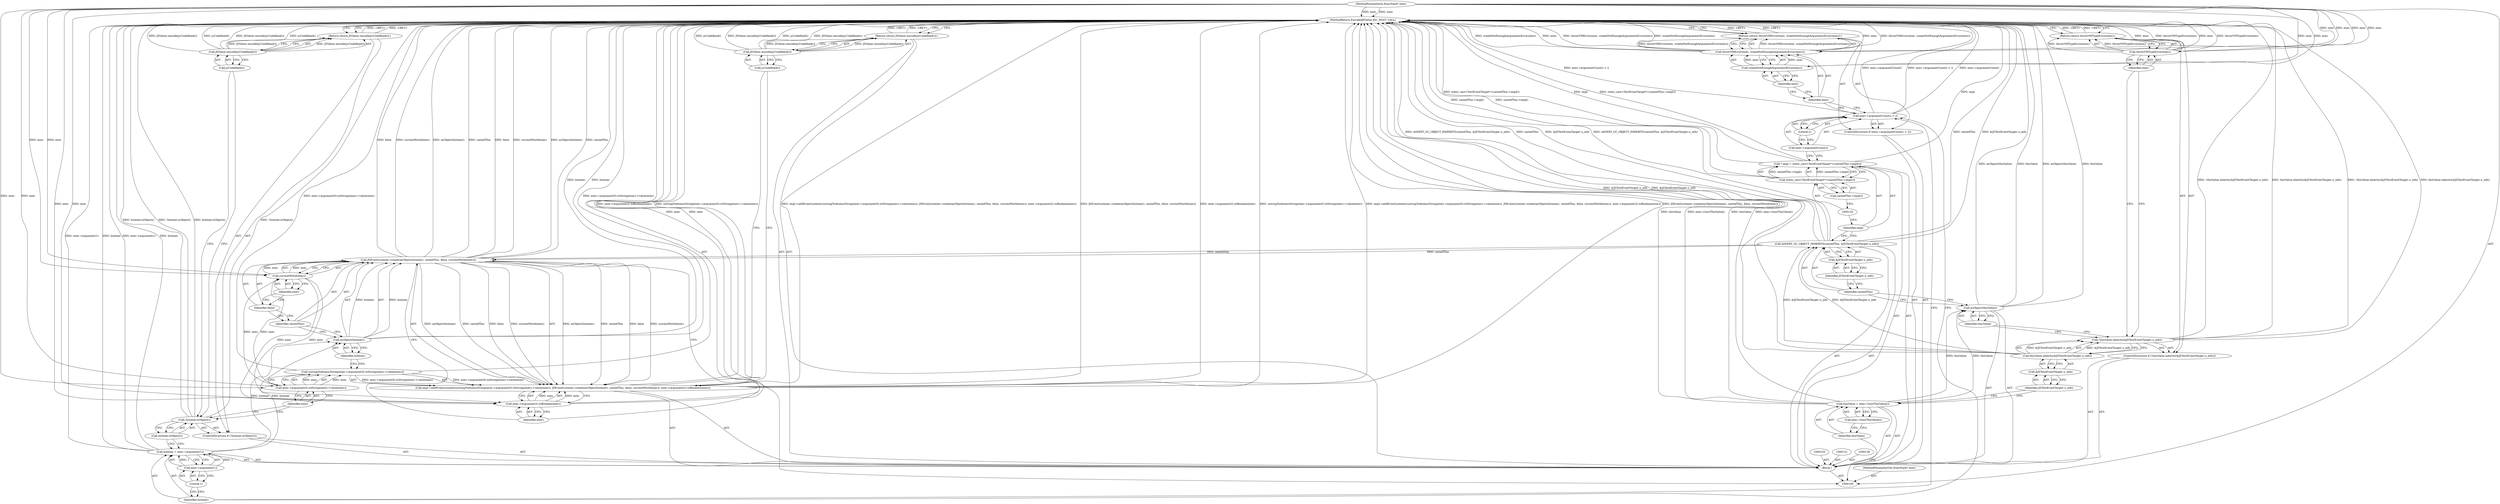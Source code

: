 digraph "0_Chrome_b944f670bb7a8a919daac497a4ea0536c954c201_12" {
"1000163" [label="(MethodReturn,EncodedJSValue JSC_HOST_CALL)"];
"1000101" [label="(MethodParameterIn,ExecState* exec)"];
"1000273" [label="(MethodParameterOut,ExecState* exec)"];
"1000132" [label="(Call,throwVMError(exec, createNotEnoughArgumentsError(exec)))"];
"1000133" [label="(Identifier,exec)"];
"1000134" [label="(Call,createNotEnoughArgumentsError(exec))"];
"1000135" [label="(Identifier,exec)"];
"1000131" [label="(Return,return throwVMError(exec, createNotEnoughArgumentsError(exec));)"];
"1000137" [label="(Call,listener = exec->argument(1))"];
"1000138" [label="(Identifier,listener)"];
"1000139" [label="(Call,exec->argument(1))"];
"1000140" [label="(Literal,1)"];
"1000143" [label="(Call,listener.isObject())"];
"1000141" [label="(ControlStructure,if (!listener.isObject()))"];
"1000142" [label="(Call,!listener.isObject())"];
"1000145" [label="(Call,JSValue::encode(jsUndefined()))"];
"1000146" [label="(Call,jsUndefined())"];
"1000144" [label="(Return,return JSValue::encode(jsUndefined());)"];
"1000152" [label="(Call,asObject(listener))"];
"1000153" [label="(Identifier,listener)"];
"1000154" [label="(Identifier,castedThis)"];
"1000155" [label="(Identifier,false)"];
"1000156" [label="(Call,currentWorld(exec))"];
"1000157" [label="(Identifier,exec)"];
"1000158" [label="(Call,exec->argument(2).toBoolean(exec))"];
"1000159" [label="(Identifier,exec)"];
"1000148" [label="(Call,ustringToAtomicString(exec->argument(0).toString(exec)->value(exec)))"];
"1000147" [label="(Call,impl->addEventListener(ustringToAtomicString(exec->argument(0).toString(exec)->value(exec)), JSEventListener::create(asObject(listener), castedThis, false, currentWorld(exec)), exec->argument(2).toBoolean(exec)))"];
"1000149" [label="(Call,exec->argument(0).toString(exec)->value(exec))"];
"1000150" [label="(Identifier,exec)"];
"1000151" [label="(Call,JSEventListener::create(asObject(listener), castedThis, false, currentWorld(exec)))"];
"1000161" [label="(Call,JSValue::encode(jsUndefined()))"];
"1000162" [label="(Call,jsUndefined())"];
"1000160" [label="(Return,return JSValue::encode(jsUndefined());)"];
"1000102" [label="(Block,)"];
"1000104" [label="(Call,thisValue = exec->hostThisValue())"];
"1000105" [label="(Identifier,thisValue)"];
"1000106" [label="(Call,exec->hostThisValue())"];
"1000110" [label="(Call,&JSTestEventTarget::s_info)"];
"1000111" [label="(Identifier,JSTestEventTarget::s_info)"];
"1000107" [label="(ControlStructure,if (!thisValue.inherits(&JSTestEventTarget::s_info)))"];
"1000108" [label="(Call,!thisValue.inherits(&JSTestEventTarget::s_info))"];
"1000109" [label="(Call,thisValue.inherits(&JSTestEventTarget::s_info))"];
"1000113" [label="(Call,throwVMTypeError(exec))"];
"1000114" [label="(Identifier,exec)"];
"1000112" [label="(Return,return throwVMTypeError(exec);)"];
"1000115" [label="(Call,asObject(thisValue))"];
"1000116" [label="(Identifier,thisValue)"];
"1000118" [label="(Identifier,castedThis)"];
"1000119" [label="(Call,&JSTestEventTarget::s_info)"];
"1000120" [label="(Identifier,JSTestEventTarget::s_info)"];
"1000117" [label="(Call,ASSERT_GC_OBJECT_INHERITS(castedThis, &JSTestEventTarget::s_info))"];
"1000122" [label="(Call,* impl = static_cast<TestEventTarget*>(castedThis->impl()))"];
"1000123" [label="(Identifier,impl)"];
"1000124" [label="(Call,static_cast<TestEventTarget*>(castedThis->impl()))"];
"1000126" [label="(Call,castedThis->impl())"];
"1000130" [label="(Literal,2)"];
"1000127" [label="(ControlStructure,if (exec->argumentCount() < 2))"];
"1000128" [label="(Call,exec->argumentCount() < 2)"];
"1000129" [label="(Call,exec->argumentCount())"];
"1000163" -> "1000100"  [label="AST: "];
"1000163" -> "1000112"  [label="CFG: "];
"1000163" -> "1000131"  [label="CFG: "];
"1000163" -> "1000144"  [label="CFG: "];
"1000163" -> "1000160"  [label="CFG: "];
"1000144" -> "1000163"  [label="DDG: <RET>"];
"1000131" -> "1000163"  [label="DDG: <RET>"];
"1000112" -> "1000163"  [label="DDG: <RET>"];
"1000124" -> "1000163"  [label="DDG: castedThis->impl()"];
"1000142" -> "1000163"  [label="DDG: !listener.isObject()"];
"1000142" -> "1000163"  [label="DDG: listener.isObject()"];
"1000108" -> "1000163"  [label="DDG: !thisValue.inherits(&JSTestEventTarget::s_info)"];
"1000108" -> "1000163"  [label="DDG: thisValue.inherits(&JSTestEventTarget::s_info)"];
"1000147" -> "1000163"  [label="DDG: JSEventListener::create(asObject(listener), castedThis, false, currentWorld(exec))"];
"1000147" -> "1000163"  [label="DDG: exec->argument(2).toBoolean(exec)"];
"1000147" -> "1000163"  [label="DDG: ustringToAtomicString(exec->argument(0).toString(exec)->value(exec))"];
"1000147" -> "1000163"  [label="DDG: impl->addEventListener(ustringToAtomicString(exec->argument(0).toString(exec)->value(exec)), JSEventListener::create(asObject(listener), castedThis, false, currentWorld(exec)), exec->argument(2).toBoolean(exec))"];
"1000104" -> "1000163"  [label="DDG: thisValue"];
"1000104" -> "1000163"  [label="DDG: exec->hostThisValue()"];
"1000113" -> "1000163"  [label="DDG: exec"];
"1000113" -> "1000163"  [label="DDG: throwVMTypeError(exec)"];
"1000151" -> "1000163"  [label="DDG: asObject(listener)"];
"1000151" -> "1000163"  [label="DDG: castedThis"];
"1000151" -> "1000163"  [label="DDG: false"];
"1000151" -> "1000163"  [label="DDG: currentWorld(exec)"];
"1000115" -> "1000163"  [label="DDG: asObject(thisValue)"];
"1000115" -> "1000163"  [label="DDG: thisValue"];
"1000152" -> "1000163"  [label="DDG: listener"];
"1000117" -> "1000163"  [label="DDG: castedThis"];
"1000117" -> "1000163"  [label="DDG: &JSTestEventTarget::s_info"];
"1000117" -> "1000163"  [label="DDG: ASSERT_GC_OBJECT_INHERITS(castedThis, &JSTestEventTarget::s_info)"];
"1000132" -> "1000163"  [label="DDG: exec"];
"1000132" -> "1000163"  [label="DDG: throwVMError(exec, createNotEnoughArgumentsError(exec))"];
"1000132" -> "1000163"  [label="DDG: createNotEnoughArgumentsError(exec)"];
"1000122" -> "1000163"  [label="DDG: static_cast<TestEventTarget*>(castedThis->impl())"];
"1000122" -> "1000163"  [label="DDG: impl"];
"1000158" -> "1000163"  [label="DDG: exec"];
"1000137" -> "1000163"  [label="DDG: exec->argument(1)"];
"1000137" -> "1000163"  [label="DDG: listener"];
"1000128" -> "1000163"  [label="DDG: exec->argumentCount()"];
"1000128" -> "1000163"  [label="DDG: exec->argumentCount() < 2"];
"1000148" -> "1000163"  [label="DDG: exec->argument(0).toString(exec)->value(exec)"];
"1000101" -> "1000163"  [label="DDG: exec"];
"1000109" -> "1000163"  [label="DDG: &JSTestEventTarget::s_info"];
"1000145" -> "1000163"  [label="DDG: JSValue::encode(jsUndefined())"];
"1000145" -> "1000163"  [label="DDG: jsUndefined()"];
"1000161" -> "1000163"  [label="DDG: jsUndefined()"];
"1000161" -> "1000163"  [label="DDG: JSValue::encode(jsUndefined())"];
"1000160" -> "1000163"  [label="DDG: <RET>"];
"1000101" -> "1000100"  [label="AST: "];
"1000101" -> "1000163"  [label="DDG: exec"];
"1000101" -> "1000113"  [label="DDG: exec"];
"1000101" -> "1000132"  [label="DDG: exec"];
"1000101" -> "1000134"  [label="DDG: exec"];
"1000101" -> "1000149"  [label="DDG: exec"];
"1000101" -> "1000156"  [label="DDG: exec"];
"1000101" -> "1000158"  [label="DDG: exec"];
"1000273" -> "1000100"  [label="AST: "];
"1000132" -> "1000131"  [label="AST: "];
"1000132" -> "1000134"  [label="CFG: "];
"1000133" -> "1000132"  [label="AST: "];
"1000134" -> "1000132"  [label="AST: "];
"1000131" -> "1000132"  [label="CFG: "];
"1000132" -> "1000163"  [label="DDG: exec"];
"1000132" -> "1000163"  [label="DDG: throwVMError(exec, createNotEnoughArgumentsError(exec))"];
"1000132" -> "1000163"  [label="DDG: createNotEnoughArgumentsError(exec)"];
"1000132" -> "1000131"  [label="DDG: throwVMError(exec, createNotEnoughArgumentsError(exec))"];
"1000134" -> "1000132"  [label="DDG: exec"];
"1000101" -> "1000132"  [label="DDG: exec"];
"1000133" -> "1000132"  [label="AST: "];
"1000133" -> "1000128"  [label="CFG: "];
"1000135" -> "1000133"  [label="CFG: "];
"1000134" -> "1000132"  [label="AST: "];
"1000134" -> "1000135"  [label="CFG: "];
"1000135" -> "1000134"  [label="AST: "];
"1000132" -> "1000134"  [label="CFG: "];
"1000134" -> "1000132"  [label="DDG: exec"];
"1000101" -> "1000134"  [label="DDG: exec"];
"1000135" -> "1000134"  [label="AST: "];
"1000135" -> "1000133"  [label="CFG: "];
"1000134" -> "1000135"  [label="CFG: "];
"1000131" -> "1000127"  [label="AST: "];
"1000131" -> "1000132"  [label="CFG: "];
"1000132" -> "1000131"  [label="AST: "];
"1000163" -> "1000131"  [label="CFG: "];
"1000131" -> "1000163"  [label="DDG: <RET>"];
"1000132" -> "1000131"  [label="DDG: throwVMError(exec, createNotEnoughArgumentsError(exec))"];
"1000137" -> "1000102"  [label="AST: "];
"1000137" -> "1000139"  [label="CFG: "];
"1000138" -> "1000137"  [label="AST: "];
"1000139" -> "1000137"  [label="AST: "];
"1000143" -> "1000137"  [label="CFG: "];
"1000137" -> "1000163"  [label="DDG: exec->argument(1)"];
"1000137" -> "1000163"  [label="DDG: listener"];
"1000139" -> "1000137"  [label="DDG: 1"];
"1000137" -> "1000152"  [label="DDG: listener"];
"1000138" -> "1000137"  [label="AST: "];
"1000138" -> "1000128"  [label="CFG: "];
"1000140" -> "1000138"  [label="CFG: "];
"1000139" -> "1000137"  [label="AST: "];
"1000139" -> "1000140"  [label="CFG: "];
"1000140" -> "1000139"  [label="AST: "];
"1000137" -> "1000139"  [label="CFG: "];
"1000139" -> "1000137"  [label="DDG: 1"];
"1000140" -> "1000139"  [label="AST: "];
"1000140" -> "1000138"  [label="CFG: "];
"1000139" -> "1000140"  [label="CFG: "];
"1000143" -> "1000142"  [label="AST: "];
"1000143" -> "1000137"  [label="CFG: "];
"1000142" -> "1000143"  [label="CFG: "];
"1000141" -> "1000102"  [label="AST: "];
"1000142" -> "1000141"  [label="AST: "];
"1000144" -> "1000141"  [label="AST: "];
"1000142" -> "1000141"  [label="AST: "];
"1000142" -> "1000143"  [label="CFG: "];
"1000143" -> "1000142"  [label="AST: "];
"1000146" -> "1000142"  [label="CFG: "];
"1000150" -> "1000142"  [label="CFG: "];
"1000142" -> "1000163"  [label="DDG: !listener.isObject()"];
"1000142" -> "1000163"  [label="DDG: listener.isObject()"];
"1000145" -> "1000144"  [label="AST: "];
"1000145" -> "1000146"  [label="CFG: "];
"1000146" -> "1000145"  [label="AST: "];
"1000144" -> "1000145"  [label="CFG: "];
"1000145" -> "1000163"  [label="DDG: JSValue::encode(jsUndefined())"];
"1000145" -> "1000163"  [label="DDG: jsUndefined()"];
"1000145" -> "1000144"  [label="DDG: JSValue::encode(jsUndefined())"];
"1000146" -> "1000145"  [label="AST: "];
"1000146" -> "1000142"  [label="CFG: "];
"1000145" -> "1000146"  [label="CFG: "];
"1000144" -> "1000141"  [label="AST: "];
"1000144" -> "1000145"  [label="CFG: "];
"1000145" -> "1000144"  [label="AST: "];
"1000163" -> "1000144"  [label="CFG: "];
"1000144" -> "1000163"  [label="DDG: <RET>"];
"1000145" -> "1000144"  [label="DDG: JSValue::encode(jsUndefined())"];
"1000152" -> "1000151"  [label="AST: "];
"1000152" -> "1000153"  [label="CFG: "];
"1000153" -> "1000152"  [label="AST: "];
"1000154" -> "1000152"  [label="CFG: "];
"1000152" -> "1000163"  [label="DDG: listener"];
"1000152" -> "1000151"  [label="DDG: listener"];
"1000137" -> "1000152"  [label="DDG: listener"];
"1000153" -> "1000152"  [label="AST: "];
"1000153" -> "1000148"  [label="CFG: "];
"1000152" -> "1000153"  [label="CFG: "];
"1000154" -> "1000151"  [label="AST: "];
"1000154" -> "1000152"  [label="CFG: "];
"1000155" -> "1000154"  [label="CFG: "];
"1000155" -> "1000151"  [label="AST: "];
"1000155" -> "1000154"  [label="CFG: "];
"1000157" -> "1000155"  [label="CFG: "];
"1000156" -> "1000151"  [label="AST: "];
"1000156" -> "1000157"  [label="CFG: "];
"1000157" -> "1000156"  [label="AST: "];
"1000151" -> "1000156"  [label="CFG: "];
"1000156" -> "1000151"  [label="DDG: exec"];
"1000149" -> "1000156"  [label="DDG: exec"];
"1000101" -> "1000156"  [label="DDG: exec"];
"1000156" -> "1000158"  [label="DDG: exec"];
"1000157" -> "1000156"  [label="AST: "];
"1000157" -> "1000155"  [label="CFG: "];
"1000156" -> "1000157"  [label="CFG: "];
"1000158" -> "1000147"  [label="AST: "];
"1000158" -> "1000159"  [label="CFG: "];
"1000159" -> "1000158"  [label="AST: "];
"1000147" -> "1000158"  [label="CFG: "];
"1000158" -> "1000163"  [label="DDG: exec"];
"1000158" -> "1000147"  [label="DDG: exec"];
"1000156" -> "1000158"  [label="DDG: exec"];
"1000101" -> "1000158"  [label="DDG: exec"];
"1000159" -> "1000158"  [label="AST: "];
"1000159" -> "1000151"  [label="CFG: "];
"1000158" -> "1000159"  [label="CFG: "];
"1000148" -> "1000147"  [label="AST: "];
"1000148" -> "1000149"  [label="CFG: "];
"1000149" -> "1000148"  [label="AST: "];
"1000153" -> "1000148"  [label="CFG: "];
"1000148" -> "1000163"  [label="DDG: exec->argument(0).toString(exec)->value(exec)"];
"1000148" -> "1000147"  [label="DDG: exec->argument(0).toString(exec)->value(exec)"];
"1000149" -> "1000148"  [label="DDG: exec"];
"1000147" -> "1000102"  [label="AST: "];
"1000147" -> "1000158"  [label="CFG: "];
"1000148" -> "1000147"  [label="AST: "];
"1000151" -> "1000147"  [label="AST: "];
"1000158" -> "1000147"  [label="AST: "];
"1000162" -> "1000147"  [label="CFG: "];
"1000147" -> "1000163"  [label="DDG: JSEventListener::create(asObject(listener), castedThis, false, currentWorld(exec))"];
"1000147" -> "1000163"  [label="DDG: exec->argument(2).toBoolean(exec)"];
"1000147" -> "1000163"  [label="DDG: ustringToAtomicString(exec->argument(0).toString(exec)->value(exec))"];
"1000147" -> "1000163"  [label="DDG: impl->addEventListener(ustringToAtomicString(exec->argument(0).toString(exec)->value(exec)), JSEventListener::create(asObject(listener), castedThis, false, currentWorld(exec)), exec->argument(2).toBoolean(exec))"];
"1000148" -> "1000147"  [label="DDG: exec->argument(0).toString(exec)->value(exec)"];
"1000151" -> "1000147"  [label="DDG: asObject(listener)"];
"1000151" -> "1000147"  [label="DDG: castedThis"];
"1000151" -> "1000147"  [label="DDG: false"];
"1000151" -> "1000147"  [label="DDG: currentWorld(exec)"];
"1000158" -> "1000147"  [label="DDG: exec"];
"1000149" -> "1000148"  [label="AST: "];
"1000149" -> "1000150"  [label="CFG: "];
"1000150" -> "1000149"  [label="AST: "];
"1000148" -> "1000149"  [label="CFG: "];
"1000149" -> "1000148"  [label="DDG: exec"];
"1000101" -> "1000149"  [label="DDG: exec"];
"1000149" -> "1000156"  [label="DDG: exec"];
"1000150" -> "1000149"  [label="AST: "];
"1000150" -> "1000142"  [label="CFG: "];
"1000149" -> "1000150"  [label="CFG: "];
"1000151" -> "1000147"  [label="AST: "];
"1000151" -> "1000156"  [label="CFG: "];
"1000152" -> "1000151"  [label="AST: "];
"1000154" -> "1000151"  [label="AST: "];
"1000155" -> "1000151"  [label="AST: "];
"1000156" -> "1000151"  [label="AST: "];
"1000159" -> "1000151"  [label="CFG: "];
"1000151" -> "1000163"  [label="DDG: asObject(listener)"];
"1000151" -> "1000163"  [label="DDG: castedThis"];
"1000151" -> "1000163"  [label="DDG: false"];
"1000151" -> "1000163"  [label="DDG: currentWorld(exec)"];
"1000151" -> "1000147"  [label="DDG: asObject(listener)"];
"1000151" -> "1000147"  [label="DDG: castedThis"];
"1000151" -> "1000147"  [label="DDG: false"];
"1000151" -> "1000147"  [label="DDG: currentWorld(exec)"];
"1000152" -> "1000151"  [label="DDG: listener"];
"1000117" -> "1000151"  [label="DDG: castedThis"];
"1000156" -> "1000151"  [label="DDG: exec"];
"1000161" -> "1000160"  [label="AST: "];
"1000161" -> "1000162"  [label="CFG: "];
"1000162" -> "1000161"  [label="AST: "];
"1000160" -> "1000161"  [label="CFG: "];
"1000161" -> "1000163"  [label="DDG: jsUndefined()"];
"1000161" -> "1000163"  [label="DDG: JSValue::encode(jsUndefined())"];
"1000161" -> "1000160"  [label="DDG: JSValue::encode(jsUndefined())"];
"1000162" -> "1000161"  [label="AST: "];
"1000162" -> "1000147"  [label="CFG: "];
"1000161" -> "1000162"  [label="CFG: "];
"1000160" -> "1000102"  [label="AST: "];
"1000160" -> "1000161"  [label="CFG: "];
"1000161" -> "1000160"  [label="AST: "];
"1000163" -> "1000160"  [label="CFG: "];
"1000160" -> "1000163"  [label="DDG: <RET>"];
"1000161" -> "1000160"  [label="DDG: JSValue::encode(jsUndefined())"];
"1000102" -> "1000100"  [label="AST: "];
"1000103" -> "1000102"  [label="AST: "];
"1000104" -> "1000102"  [label="AST: "];
"1000107" -> "1000102"  [label="AST: "];
"1000115" -> "1000102"  [label="AST: "];
"1000117" -> "1000102"  [label="AST: "];
"1000121" -> "1000102"  [label="AST: "];
"1000122" -> "1000102"  [label="AST: "];
"1000127" -> "1000102"  [label="AST: "];
"1000136" -> "1000102"  [label="AST: "];
"1000137" -> "1000102"  [label="AST: "];
"1000141" -> "1000102"  [label="AST: "];
"1000147" -> "1000102"  [label="AST: "];
"1000160" -> "1000102"  [label="AST: "];
"1000104" -> "1000102"  [label="AST: "];
"1000104" -> "1000106"  [label="CFG: "];
"1000105" -> "1000104"  [label="AST: "];
"1000106" -> "1000104"  [label="AST: "];
"1000111" -> "1000104"  [label="CFG: "];
"1000104" -> "1000163"  [label="DDG: thisValue"];
"1000104" -> "1000163"  [label="DDG: exec->hostThisValue()"];
"1000104" -> "1000115"  [label="DDG: thisValue"];
"1000105" -> "1000104"  [label="AST: "];
"1000105" -> "1000100"  [label="CFG: "];
"1000106" -> "1000105"  [label="CFG: "];
"1000106" -> "1000104"  [label="AST: "];
"1000106" -> "1000105"  [label="CFG: "];
"1000104" -> "1000106"  [label="CFG: "];
"1000110" -> "1000109"  [label="AST: "];
"1000110" -> "1000111"  [label="CFG: "];
"1000111" -> "1000110"  [label="AST: "];
"1000109" -> "1000110"  [label="CFG: "];
"1000111" -> "1000110"  [label="AST: "];
"1000111" -> "1000104"  [label="CFG: "];
"1000110" -> "1000111"  [label="CFG: "];
"1000107" -> "1000102"  [label="AST: "];
"1000108" -> "1000107"  [label="AST: "];
"1000112" -> "1000107"  [label="AST: "];
"1000108" -> "1000107"  [label="AST: "];
"1000108" -> "1000109"  [label="CFG: "];
"1000109" -> "1000108"  [label="AST: "];
"1000114" -> "1000108"  [label="CFG: "];
"1000116" -> "1000108"  [label="CFG: "];
"1000108" -> "1000163"  [label="DDG: !thisValue.inherits(&JSTestEventTarget::s_info)"];
"1000108" -> "1000163"  [label="DDG: thisValue.inherits(&JSTestEventTarget::s_info)"];
"1000109" -> "1000108"  [label="DDG: &JSTestEventTarget::s_info"];
"1000109" -> "1000108"  [label="AST: "];
"1000109" -> "1000110"  [label="CFG: "];
"1000110" -> "1000109"  [label="AST: "];
"1000108" -> "1000109"  [label="CFG: "];
"1000109" -> "1000163"  [label="DDG: &JSTestEventTarget::s_info"];
"1000109" -> "1000108"  [label="DDG: &JSTestEventTarget::s_info"];
"1000109" -> "1000117"  [label="DDG: &JSTestEventTarget::s_info"];
"1000113" -> "1000112"  [label="AST: "];
"1000113" -> "1000114"  [label="CFG: "];
"1000114" -> "1000113"  [label="AST: "];
"1000112" -> "1000113"  [label="CFG: "];
"1000113" -> "1000163"  [label="DDG: exec"];
"1000113" -> "1000163"  [label="DDG: throwVMTypeError(exec)"];
"1000113" -> "1000112"  [label="DDG: throwVMTypeError(exec)"];
"1000101" -> "1000113"  [label="DDG: exec"];
"1000114" -> "1000113"  [label="AST: "];
"1000114" -> "1000108"  [label="CFG: "];
"1000113" -> "1000114"  [label="CFG: "];
"1000112" -> "1000107"  [label="AST: "];
"1000112" -> "1000113"  [label="CFG: "];
"1000113" -> "1000112"  [label="AST: "];
"1000163" -> "1000112"  [label="CFG: "];
"1000112" -> "1000163"  [label="DDG: <RET>"];
"1000113" -> "1000112"  [label="DDG: throwVMTypeError(exec)"];
"1000115" -> "1000102"  [label="AST: "];
"1000115" -> "1000116"  [label="CFG: "];
"1000116" -> "1000115"  [label="AST: "];
"1000118" -> "1000115"  [label="CFG: "];
"1000115" -> "1000163"  [label="DDG: asObject(thisValue)"];
"1000115" -> "1000163"  [label="DDG: thisValue"];
"1000104" -> "1000115"  [label="DDG: thisValue"];
"1000116" -> "1000115"  [label="AST: "];
"1000116" -> "1000108"  [label="CFG: "];
"1000115" -> "1000116"  [label="CFG: "];
"1000118" -> "1000117"  [label="AST: "];
"1000118" -> "1000115"  [label="CFG: "];
"1000120" -> "1000118"  [label="CFG: "];
"1000119" -> "1000117"  [label="AST: "];
"1000119" -> "1000120"  [label="CFG: "];
"1000120" -> "1000119"  [label="AST: "];
"1000117" -> "1000119"  [label="CFG: "];
"1000120" -> "1000119"  [label="AST: "];
"1000120" -> "1000118"  [label="CFG: "];
"1000119" -> "1000120"  [label="CFG: "];
"1000117" -> "1000102"  [label="AST: "];
"1000117" -> "1000119"  [label="CFG: "];
"1000118" -> "1000117"  [label="AST: "];
"1000119" -> "1000117"  [label="AST: "];
"1000123" -> "1000117"  [label="CFG: "];
"1000117" -> "1000163"  [label="DDG: castedThis"];
"1000117" -> "1000163"  [label="DDG: &JSTestEventTarget::s_info"];
"1000117" -> "1000163"  [label="DDG: ASSERT_GC_OBJECT_INHERITS(castedThis, &JSTestEventTarget::s_info)"];
"1000109" -> "1000117"  [label="DDG: &JSTestEventTarget::s_info"];
"1000117" -> "1000151"  [label="DDG: castedThis"];
"1000122" -> "1000102"  [label="AST: "];
"1000122" -> "1000124"  [label="CFG: "];
"1000123" -> "1000122"  [label="AST: "];
"1000124" -> "1000122"  [label="AST: "];
"1000129" -> "1000122"  [label="CFG: "];
"1000122" -> "1000163"  [label="DDG: static_cast<TestEventTarget*>(castedThis->impl())"];
"1000122" -> "1000163"  [label="DDG: impl"];
"1000124" -> "1000122"  [label="DDG: castedThis->impl()"];
"1000123" -> "1000122"  [label="AST: "];
"1000123" -> "1000117"  [label="CFG: "];
"1000125" -> "1000123"  [label="CFG: "];
"1000124" -> "1000122"  [label="AST: "];
"1000124" -> "1000126"  [label="CFG: "];
"1000125" -> "1000124"  [label="AST: "];
"1000126" -> "1000124"  [label="AST: "];
"1000122" -> "1000124"  [label="CFG: "];
"1000124" -> "1000163"  [label="DDG: castedThis->impl()"];
"1000124" -> "1000122"  [label="DDG: castedThis->impl()"];
"1000126" -> "1000124"  [label="AST: "];
"1000126" -> "1000125"  [label="CFG: "];
"1000124" -> "1000126"  [label="CFG: "];
"1000130" -> "1000128"  [label="AST: "];
"1000130" -> "1000129"  [label="CFG: "];
"1000128" -> "1000130"  [label="CFG: "];
"1000127" -> "1000102"  [label="AST: "];
"1000128" -> "1000127"  [label="AST: "];
"1000131" -> "1000127"  [label="AST: "];
"1000128" -> "1000127"  [label="AST: "];
"1000128" -> "1000130"  [label="CFG: "];
"1000129" -> "1000128"  [label="AST: "];
"1000130" -> "1000128"  [label="AST: "];
"1000133" -> "1000128"  [label="CFG: "];
"1000138" -> "1000128"  [label="CFG: "];
"1000128" -> "1000163"  [label="DDG: exec->argumentCount()"];
"1000128" -> "1000163"  [label="DDG: exec->argumentCount() < 2"];
"1000129" -> "1000128"  [label="AST: "];
"1000129" -> "1000122"  [label="CFG: "];
"1000130" -> "1000129"  [label="CFG: "];
}
